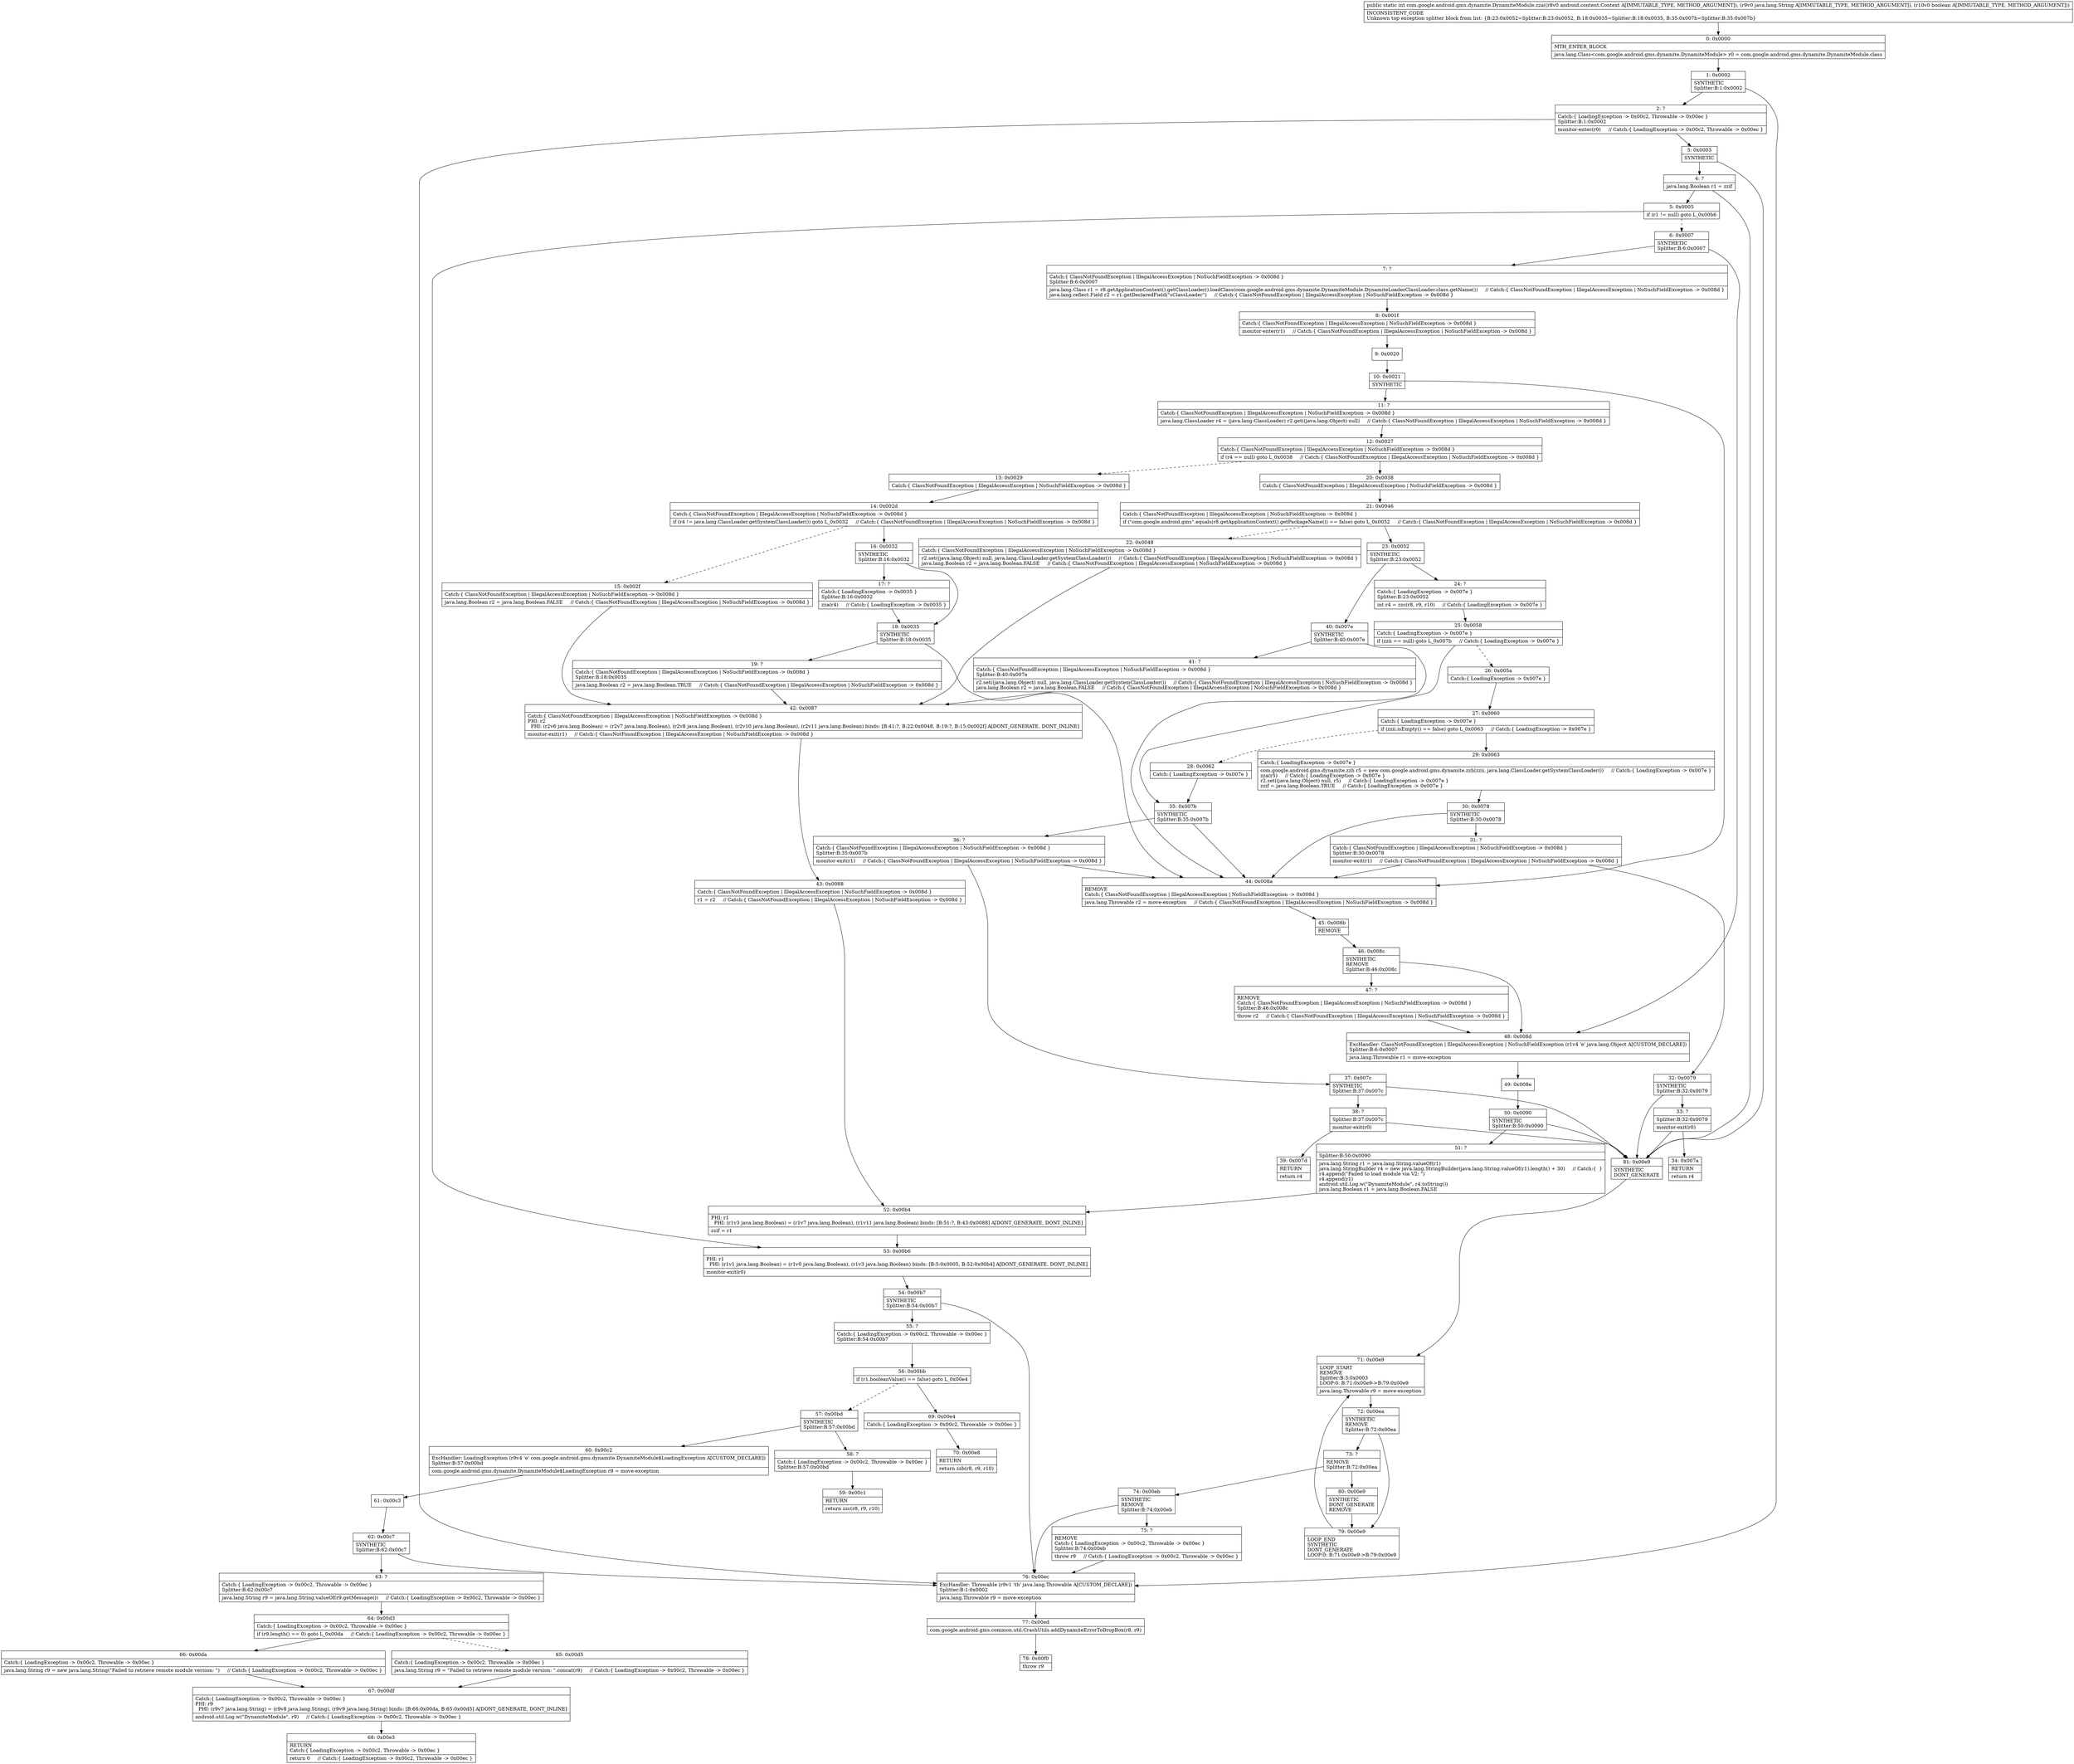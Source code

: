 digraph "CFG forcom.google.android.gms.dynamite.DynamiteModule.zza(Landroid\/content\/Context;Ljava\/lang\/String;Z)I" {
Node_0 [shape=record,label="{0\:\ 0x0000|MTH_ENTER_BLOCK\l|java.lang.Class\<com.google.android.gms.dynamite.DynamiteModule\> r0 = com.google.android.gms.dynamite.DynamiteModule.class\l}"];
Node_1 [shape=record,label="{1\:\ 0x0002|SYNTHETIC\lSplitter:B:1:0x0002\l}"];
Node_2 [shape=record,label="{2\:\ ?|Catch:\{ LoadingException \-\> 0x00c2, Throwable \-\> 0x00ec \}\lSplitter:B:1:0x0002\l|monitor\-enter(r0)     \/\/ Catch:\{ LoadingException \-\> 0x00c2, Throwable \-\> 0x00ec \}\l}"];
Node_3 [shape=record,label="{3\:\ 0x0003|SYNTHETIC\l}"];
Node_4 [shape=record,label="{4\:\ ?|java.lang.Boolean r1 = zzif\l}"];
Node_5 [shape=record,label="{5\:\ 0x0005|if (r1 != null) goto L_0x00b6\l}"];
Node_6 [shape=record,label="{6\:\ 0x0007|SYNTHETIC\lSplitter:B:6:0x0007\l}"];
Node_7 [shape=record,label="{7\:\ ?|Catch:\{ ClassNotFoundException \| IllegalAccessException \| NoSuchFieldException \-\> 0x008d \}\lSplitter:B:6:0x0007\l|java.lang.Class r1 = r8.getApplicationContext().getClassLoader().loadClass(com.google.android.gms.dynamite.DynamiteModule.DynamiteLoaderClassLoader.class.getName())     \/\/ Catch:\{ ClassNotFoundException \| IllegalAccessException \| NoSuchFieldException \-\> 0x008d \}\ljava.lang.reflect.Field r2 = r1.getDeclaredField(\"sClassLoader\")     \/\/ Catch:\{ ClassNotFoundException \| IllegalAccessException \| NoSuchFieldException \-\> 0x008d \}\l}"];
Node_8 [shape=record,label="{8\:\ 0x001f|Catch:\{ ClassNotFoundException \| IllegalAccessException \| NoSuchFieldException \-\> 0x008d \}\l|monitor\-enter(r1)     \/\/ Catch:\{ ClassNotFoundException \| IllegalAccessException \| NoSuchFieldException \-\> 0x008d \}\l}"];
Node_9 [shape=record,label="{9\:\ 0x0020}"];
Node_10 [shape=record,label="{10\:\ 0x0021|SYNTHETIC\l}"];
Node_11 [shape=record,label="{11\:\ ?|Catch:\{ ClassNotFoundException \| IllegalAccessException \| NoSuchFieldException \-\> 0x008d \}\l|java.lang.ClassLoader r4 = (java.lang.ClassLoader) r2.get((java.lang.Object) null)     \/\/ Catch:\{ ClassNotFoundException \| IllegalAccessException \| NoSuchFieldException \-\> 0x008d \}\l}"];
Node_12 [shape=record,label="{12\:\ 0x0027|Catch:\{ ClassNotFoundException \| IllegalAccessException \| NoSuchFieldException \-\> 0x008d \}\l|if (r4 == null) goto L_0x0038     \/\/ Catch:\{ ClassNotFoundException \| IllegalAccessException \| NoSuchFieldException \-\> 0x008d \}\l}"];
Node_13 [shape=record,label="{13\:\ 0x0029|Catch:\{ ClassNotFoundException \| IllegalAccessException \| NoSuchFieldException \-\> 0x008d \}\l}"];
Node_14 [shape=record,label="{14\:\ 0x002d|Catch:\{ ClassNotFoundException \| IllegalAccessException \| NoSuchFieldException \-\> 0x008d \}\l|if (r4 != java.lang.ClassLoader.getSystemClassLoader()) goto L_0x0032     \/\/ Catch:\{ ClassNotFoundException \| IllegalAccessException \| NoSuchFieldException \-\> 0x008d \}\l}"];
Node_15 [shape=record,label="{15\:\ 0x002f|Catch:\{ ClassNotFoundException \| IllegalAccessException \| NoSuchFieldException \-\> 0x008d \}\l|java.lang.Boolean r2 = java.lang.Boolean.FALSE     \/\/ Catch:\{ ClassNotFoundException \| IllegalAccessException \| NoSuchFieldException \-\> 0x008d \}\l}"];
Node_16 [shape=record,label="{16\:\ 0x0032|SYNTHETIC\lSplitter:B:16:0x0032\l}"];
Node_17 [shape=record,label="{17\:\ ?|Catch:\{ LoadingException \-\> 0x0035 \}\lSplitter:B:16:0x0032\l|zza(r4)     \/\/ Catch:\{ LoadingException \-\> 0x0035 \}\l}"];
Node_18 [shape=record,label="{18\:\ 0x0035|SYNTHETIC\lSplitter:B:18:0x0035\l}"];
Node_19 [shape=record,label="{19\:\ ?|Catch:\{ ClassNotFoundException \| IllegalAccessException \| NoSuchFieldException \-\> 0x008d \}\lSplitter:B:18:0x0035\l|java.lang.Boolean r2 = java.lang.Boolean.TRUE     \/\/ Catch:\{ ClassNotFoundException \| IllegalAccessException \| NoSuchFieldException \-\> 0x008d \}\l}"];
Node_20 [shape=record,label="{20\:\ 0x0038|Catch:\{ ClassNotFoundException \| IllegalAccessException \| NoSuchFieldException \-\> 0x008d \}\l}"];
Node_21 [shape=record,label="{21\:\ 0x0046|Catch:\{ ClassNotFoundException \| IllegalAccessException \| NoSuchFieldException \-\> 0x008d \}\l|if (\"com.google.android.gms\".equals(r8.getApplicationContext().getPackageName()) == false) goto L_0x0052     \/\/ Catch:\{ ClassNotFoundException \| IllegalAccessException \| NoSuchFieldException \-\> 0x008d \}\l}"];
Node_22 [shape=record,label="{22\:\ 0x0048|Catch:\{ ClassNotFoundException \| IllegalAccessException \| NoSuchFieldException \-\> 0x008d \}\l|r2.set((java.lang.Object) null, java.lang.ClassLoader.getSystemClassLoader())     \/\/ Catch:\{ ClassNotFoundException \| IllegalAccessException \| NoSuchFieldException \-\> 0x008d \}\ljava.lang.Boolean r2 = java.lang.Boolean.FALSE     \/\/ Catch:\{ ClassNotFoundException \| IllegalAccessException \| NoSuchFieldException \-\> 0x008d \}\l}"];
Node_23 [shape=record,label="{23\:\ 0x0052|SYNTHETIC\lSplitter:B:23:0x0052\l}"];
Node_24 [shape=record,label="{24\:\ ?|Catch:\{ LoadingException \-\> 0x007e \}\lSplitter:B:23:0x0052\l|int r4 = zzc(r8, r9, r10)     \/\/ Catch:\{ LoadingException \-\> 0x007e \}\l}"];
Node_25 [shape=record,label="{25\:\ 0x0058|Catch:\{ LoadingException \-\> 0x007e \}\l|if (zzii == null) goto L_0x007b     \/\/ Catch:\{ LoadingException \-\> 0x007e \}\l}"];
Node_26 [shape=record,label="{26\:\ 0x005a|Catch:\{ LoadingException \-\> 0x007e \}\l}"];
Node_27 [shape=record,label="{27\:\ 0x0060|Catch:\{ LoadingException \-\> 0x007e \}\l|if (zzii.isEmpty() == false) goto L_0x0063     \/\/ Catch:\{ LoadingException \-\> 0x007e \}\l}"];
Node_28 [shape=record,label="{28\:\ 0x0062|Catch:\{ LoadingException \-\> 0x007e \}\l}"];
Node_29 [shape=record,label="{29\:\ 0x0063|Catch:\{ LoadingException \-\> 0x007e \}\l|com.google.android.gms.dynamite.zzh r5 = new com.google.android.gms.dynamite.zzh(zzii, java.lang.ClassLoader.getSystemClassLoader())     \/\/ Catch:\{ LoadingException \-\> 0x007e \}\lzza(r5)     \/\/ Catch:\{ LoadingException \-\> 0x007e \}\lr2.set((java.lang.Object) null, r5)     \/\/ Catch:\{ LoadingException \-\> 0x007e \}\lzzif = java.lang.Boolean.TRUE     \/\/ Catch:\{ LoadingException \-\> 0x007e \}\l}"];
Node_30 [shape=record,label="{30\:\ 0x0078|SYNTHETIC\lSplitter:B:30:0x0078\l}"];
Node_31 [shape=record,label="{31\:\ ?|Catch:\{ ClassNotFoundException \| IllegalAccessException \| NoSuchFieldException \-\> 0x008d \}\lSplitter:B:30:0x0078\l|monitor\-exit(r1)     \/\/ Catch:\{ ClassNotFoundException \| IllegalAccessException \| NoSuchFieldException \-\> 0x008d \}\l}"];
Node_32 [shape=record,label="{32\:\ 0x0079|SYNTHETIC\lSplitter:B:32:0x0079\l}"];
Node_33 [shape=record,label="{33\:\ ?|Splitter:B:32:0x0079\l|monitor\-exit(r0)\l}"];
Node_34 [shape=record,label="{34\:\ 0x007a|RETURN\l|return r4\l}"];
Node_35 [shape=record,label="{35\:\ 0x007b|SYNTHETIC\lSplitter:B:35:0x007b\l}"];
Node_36 [shape=record,label="{36\:\ ?|Catch:\{ ClassNotFoundException \| IllegalAccessException \| NoSuchFieldException \-\> 0x008d \}\lSplitter:B:35:0x007b\l|monitor\-exit(r1)     \/\/ Catch:\{ ClassNotFoundException \| IllegalAccessException \| NoSuchFieldException \-\> 0x008d \}\l}"];
Node_37 [shape=record,label="{37\:\ 0x007c|SYNTHETIC\lSplitter:B:37:0x007c\l}"];
Node_38 [shape=record,label="{38\:\ ?|Splitter:B:37:0x007c\l|monitor\-exit(r0)\l}"];
Node_39 [shape=record,label="{39\:\ 0x007d|RETURN\l|return r4\l}"];
Node_40 [shape=record,label="{40\:\ 0x007e|SYNTHETIC\lSplitter:B:40:0x007e\l}"];
Node_41 [shape=record,label="{41\:\ ?|Catch:\{ ClassNotFoundException \| IllegalAccessException \| NoSuchFieldException \-\> 0x008d \}\lSplitter:B:40:0x007e\l|r2.set((java.lang.Object) null, java.lang.ClassLoader.getSystemClassLoader())     \/\/ Catch:\{ ClassNotFoundException \| IllegalAccessException \| NoSuchFieldException \-\> 0x008d \}\ljava.lang.Boolean r2 = java.lang.Boolean.FALSE     \/\/ Catch:\{ ClassNotFoundException \| IllegalAccessException \| NoSuchFieldException \-\> 0x008d \}\l}"];
Node_42 [shape=record,label="{42\:\ 0x0087|Catch:\{ ClassNotFoundException \| IllegalAccessException \| NoSuchFieldException \-\> 0x008d \}\lPHI: r2 \l  PHI: (r2v6 java.lang.Boolean) = (r2v7 java.lang.Boolean), (r2v8 java.lang.Boolean), (r2v10 java.lang.Boolean), (r2v11 java.lang.Boolean) binds: [B:41:?, B:22:0x0048, B:19:?, B:15:0x002f] A[DONT_GENERATE, DONT_INLINE]\l|monitor\-exit(r1)     \/\/ Catch:\{ ClassNotFoundException \| IllegalAccessException \| NoSuchFieldException \-\> 0x008d \}\l}"];
Node_43 [shape=record,label="{43\:\ 0x0088|Catch:\{ ClassNotFoundException \| IllegalAccessException \| NoSuchFieldException \-\> 0x008d \}\l|r1 = r2     \/\/ Catch:\{ ClassNotFoundException \| IllegalAccessException \| NoSuchFieldException \-\> 0x008d \}\l}"];
Node_44 [shape=record,label="{44\:\ 0x008a|REMOVE\lCatch:\{ ClassNotFoundException \| IllegalAccessException \| NoSuchFieldException \-\> 0x008d \}\l|java.lang.Throwable r2 = move\-exception     \/\/ Catch:\{ ClassNotFoundException \| IllegalAccessException \| NoSuchFieldException \-\> 0x008d \}\l}"];
Node_45 [shape=record,label="{45\:\ 0x008b|REMOVE\l}"];
Node_46 [shape=record,label="{46\:\ 0x008c|SYNTHETIC\lREMOVE\lSplitter:B:46:0x008c\l}"];
Node_47 [shape=record,label="{47\:\ ?|REMOVE\lCatch:\{ ClassNotFoundException \| IllegalAccessException \| NoSuchFieldException \-\> 0x008d \}\lSplitter:B:46:0x008c\l|throw r2     \/\/ Catch:\{ ClassNotFoundException \| IllegalAccessException \| NoSuchFieldException \-\> 0x008d \}\l}"];
Node_48 [shape=record,label="{48\:\ 0x008d|ExcHandler: ClassNotFoundException \| IllegalAccessException \| NoSuchFieldException (r1v4 'e' java.lang.Object A[CUSTOM_DECLARE])\lSplitter:B:6:0x0007\l|java.lang.Throwable r1 = move\-exception\l}"];
Node_49 [shape=record,label="{49\:\ 0x008e}"];
Node_50 [shape=record,label="{50\:\ 0x0090|SYNTHETIC\lSplitter:B:50:0x0090\l}"];
Node_51 [shape=record,label="{51\:\ ?|Splitter:B:50:0x0090\l|java.lang.String r1 = java.lang.String.valueOf(r1)\ljava.lang.StringBuilder r4 = new java.lang.StringBuilder(java.lang.String.valueOf(r1).length() + 30)     \/\/ Catch:\{  \}\lr4.append(\"Failed to load module via V2: \")\lr4.append(r1)\landroid.util.Log.w(\"DynamiteModule\", r4.toString())\ljava.lang.Boolean r1 = java.lang.Boolean.FALSE\l}"];
Node_52 [shape=record,label="{52\:\ 0x00b4|PHI: r1 \l  PHI: (r1v3 java.lang.Boolean) = (r1v7 java.lang.Boolean), (r1v11 java.lang.Boolean) binds: [B:51:?, B:43:0x0088] A[DONT_GENERATE, DONT_INLINE]\l|zzif = r1\l}"];
Node_53 [shape=record,label="{53\:\ 0x00b6|PHI: r1 \l  PHI: (r1v1 java.lang.Boolean) = (r1v0 java.lang.Boolean), (r1v3 java.lang.Boolean) binds: [B:5:0x0005, B:52:0x00b4] A[DONT_GENERATE, DONT_INLINE]\l|monitor\-exit(r0)\l}"];
Node_54 [shape=record,label="{54\:\ 0x00b7|SYNTHETIC\lSplitter:B:54:0x00b7\l}"];
Node_55 [shape=record,label="{55\:\ ?|Catch:\{ LoadingException \-\> 0x00c2, Throwable \-\> 0x00ec \}\lSplitter:B:54:0x00b7\l}"];
Node_56 [shape=record,label="{56\:\ 0x00bb|if (r1.booleanValue() == false) goto L_0x00e4\l}"];
Node_57 [shape=record,label="{57\:\ 0x00bd|SYNTHETIC\lSplitter:B:57:0x00bd\l}"];
Node_58 [shape=record,label="{58\:\ ?|Catch:\{ LoadingException \-\> 0x00c2, Throwable \-\> 0x00ec \}\lSplitter:B:57:0x00bd\l}"];
Node_59 [shape=record,label="{59\:\ 0x00c1|RETURN\l|return zzc(r8, r9, r10)\l}"];
Node_60 [shape=record,label="{60\:\ 0x00c2|ExcHandler: LoadingException (r9v4 'e' com.google.android.gms.dynamite.DynamiteModule$LoadingException A[CUSTOM_DECLARE])\lSplitter:B:57:0x00bd\l|com.google.android.gms.dynamite.DynamiteModule$LoadingException r9 = move\-exception\l}"];
Node_61 [shape=record,label="{61\:\ 0x00c3}"];
Node_62 [shape=record,label="{62\:\ 0x00c7|SYNTHETIC\lSplitter:B:62:0x00c7\l}"];
Node_63 [shape=record,label="{63\:\ ?|Catch:\{ LoadingException \-\> 0x00c2, Throwable \-\> 0x00ec \}\lSplitter:B:62:0x00c7\l|java.lang.String r9 = java.lang.String.valueOf(r9.getMessage())     \/\/ Catch:\{ LoadingException \-\> 0x00c2, Throwable \-\> 0x00ec \}\l}"];
Node_64 [shape=record,label="{64\:\ 0x00d3|Catch:\{ LoadingException \-\> 0x00c2, Throwable \-\> 0x00ec \}\l|if (r9.length() == 0) goto L_0x00da     \/\/ Catch:\{ LoadingException \-\> 0x00c2, Throwable \-\> 0x00ec \}\l}"];
Node_65 [shape=record,label="{65\:\ 0x00d5|Catch:\{ LoadingException \-\> 0x00c2, Throwable \-\> 0x00ec \}\l|java.lang.String r9 = \"Failed to retrieve remote module version: \".concat(r9)     \/\/ Catch:\{ LoadingException \-\> 0x00c2, Throwable \-\> 0x00ec \}\l}"];
Node_66 [shape=record,label="{66\:\ 0x00da|Catch:\{ LoadingException \-\> 0x00c2, Throwable \-\> 0x00ec \}\l|java.lang.String r9 = new java.lang.String(\"Failed to retrieve remote module version: \")     \/\/ Catch:\{ LoadingException \-\> 0x00c2, Throwable \-\> 0x00ec \}\l}"];
Node_67 [shape=record,label="{67\:\ 0x00df|Catch:\{ LoadingException \-\> 0x00c2, Throwable \-\> 0x00ec \}\lPHI: r9 \l  PHI: (r9v7 java.lang.String) = (r9v8 java.lang.String), (r9v9 java.lang.String) binds: [B:66:0x00da, B:65:0x00d5] A[DONT_GENERATE, DONT_INLINE]\l|android.util.Log.w(\"DynamiteModule\", r9)     \/\/ Catch:\{ LoadingException \-\> 0x00c2, Throwable \-\> 0x00ec \}\l}"];
Node_68 [shape=record,label="{68\:\ 0x00e3|RETURN\lCatch:\{ LoadingException \-\> 0x00c2, Throwable \-\> 0x00ec \}\l|return 0     \/\/ Catch:\{ LoadingException \-\> 0x00c2, Throwable \-\> 0x00ec \}\l}"];
Node_69 [shape=record,label="{69\:\ 0x00e4|Catch:\{ LoadingException \-\> 0x00c2, Throwable \-\> 0x00ec \}\l}"];
Node_70 [shape=record,label="{70\:\ 0x00e8|RETURN\l|return zzb(r8, r9, r10)\l}"];
Node_71 [shape=record,label="{71\:\ 0x00e9|LOOP_START\lREMOVE\lSplitter:B:3:0x0003\lLOOP:0: B:71:0x00e9\-\>B:79:0x00e9\l|java.lang.Throwable r9 = move\-exception\l}"];
Node_72 [shape=record,label="{72\:\ 0x00ea|SYNTHETIC\lREMOVE\lSplitter:B:72:0x00ea\l}"];
Node_73 [shape=record,label="{73\:\ ?|REMOVE\lSplitter:B:72:0x00ea\l}"];
Node_74 [shape=record,label="{74\:\ 0x00eb|SYNTHETIC\lREMOVE\lSplitter:B:74:0x00eb\l}"];
Node_75 [shape=record,label="{75\:\ ?|REMOVE\lCatch:\{ LoadingException \-\> 0x00c2, Throwable \-\> 0x00ec \}\lSplitter:B:74:0x00eb\l|throw r9     \/\/ Catch:\{ LoadingException \-\> 0x00c2, Throwable \-\> 0x00ec \}\l}"];
Node_76 [shape=record,label="{76\:\ 0x00ec|ExcHandler: Throwable (r9v1 'th' java.lang.Throwable A[CUSTOM_DECLARE])\lSplitter:B:1:0x0002\l|java.lang.Throwable r9 = move\-exception\l}"];
Node_77 [shape=record,label="{77\:\ 0x00ed|com.google.android.gms.common.util.CrashUtils.addDynamiteErrorToDropBox(r8, r9)\l}"];
Node_78 [shape=record,label="{78\:\ 0x00f0|throw r9\l}"];
Node_79 [shape=record,label="{79\:\ 0x00e9|LOOP_END\lSYNTHETIC\lDONT_GENERATE\lLOOP:0: B:71:0x00e9\-\>B:79:0x00e9\l}"];
Node_80 [shape=record,label="{80\:\ 0x00e9|SYNTHETIC\lDONT_GENERATE\lREMOVE\l}"];
Node_81 [shape=record,label="{81\:\ 0x00e9|SYNTHETIC\lDONT_GENERATE\l}"];
MethodNode[shape=record,label="{public static int com.google.android.gms.dynamite.DynamiteModule.zza((r8v0 android.content.Context A[IMMUTABLE_TYPE, METHOD_ARGUMENT]), (r9v0 java.lang.String A[IMMUTABLE_TYPE, METHOD_ARGUMENT]), (r10v0 boolean A[IMMUTABLE_TYPE, METHOD_ARGUMENT]))  | INCONSISTENT_CODE\lUnknown top exception splitter block from list: \{B:23:0x0052=Splitter:B:23:0x0052, B:18:0x0035=Splitter:B:18:0x0035, B:35:0x007b=Splitter:B:35:0x007b\}\l}"];
MethodNode -> Node_0;
Node_0 -> Node_1;
Node_1 -> Node_2;
Node_1 -> Node_76;
Node_2 -> Node_3;
Node_2 -> Node_76;
Node_3 -> Node_4;
Node_3 -> Node_81;
Node_4 -> Node_5;
Node_4 -> Node_81;
Node_5 -> Node_6[style=dashed];
Node_5 -> Node_53;
Node_6 -> Node_7;
Node_6 -> Node_48;
Node_7 -> Node_8;
Node_8 -> Node_9;
Node_9 -> Node_10;
Node_10 -> Node_11;
Node_10 -> Node_44;
Node_11 -> Node_12;
Node_12 -> Node_13[style=dashed];
Node_12 -> Node_20;
Node_13 -> Node_14;
Node_14 -> Node_15[style=dashed];
Node_14 -> Node_16;
Node_15 -> Node_42;
Node_16 -> Node_17;
Node_16 -> Node_18;
Node_17 -> Node_18;
Node_18 -> Node_19;
Node_18 -> Node_44;
Node_19 -> Node_42;
Node_20 -> Node_21;
Node_21 -> Node_22[style=dashed];
Node_21 -> Node_23;
Node_22 -> Node_42;
Node_23 -> Node_24;
Node_23 -> Node_40;
Node_24 -> Node_25;
Node_25 -> Node_26[style=dashed];
Node_25 -> Node_35;
Node_26 -> Node_27;
Node_27 -> Node_28[style=dashed];
Node_27 -> Node_29;
Node_28 -> Node_35;
Node_29 -> Node_30;
Node_30 -> Node_31;
Node_30 -> Node_44;
Node_31 -> Node_32;
Node_31 -> Node_44;
Node_32 -> Node_33;
Node_32 -> Node_81;
Node_33 -> Node_34;
Node_33 -> Node_81;
Node_35 -> Node_36;
Node_35 -> Node_44;
Node_36 -> Node_37;
Node_36 -> Node_44;
Node_37 -> Node_38;
Node_37 -> Node_81;
Node_38 -> Node_39;
Node_38 -> Node_81;
Node_40 -> Node_41;
Node_40 -> Node_44;
Node_41 -> Node_42;
Node_42 -> Node_43;
Node_43 -> Node_52;
Node_44 -> Node_45;
Node_45 -> Node_46;
Node_46 -> Node_47;
Node_46 -> Node_48;
Node_47 -> Node_48;
Node_48 -> Node_49;
Node_49 -> Node_50;
Node_50 -> Node_51;
Node_50 -> Node_81;
Node_51 -> Node_52;
Node_52 -> Node_53;
Node_53 -> Node_54;
Node_54 -> Node_55;
Node_54 -> Node_76;
Node_55 -> Node_56;
Node_56 -> Node_57[style=dashed];
Node_56 -> Node_69;
Node_57 -> Node_58;
Node_57 -> Node_60;
Node_58 -> Node_59;
Node_60 -> Node_61;
Node_61 -> Node_62;
Node_62 -> Node_63;
Node_62 -> Node_76;
Node_63 -> Node_64;
Node_64 -> Node_65[style=dashed];
Node_64 -> Node_66;
Node_65 -> Node_67;
Node_66 -> Node_67;
Node_67 -> Node_68;
Node_69 -> Node_70;
Node_71 -> Node_72;
Node_72 -> Node_73;
Node_72 -> Node_79;
Node_73 -> Node_74;
Node_73 -> Node_80;
Node_74 -> Node_75;
Node_74 -> Node_76;
Node_75 -> Node_76;
Node_76 -> Node_77;
Node_77 -> Node_78;
Node_79 -> Node_71;
Node_80 -> Node_79;
Node_81 -> Node_71;
}

